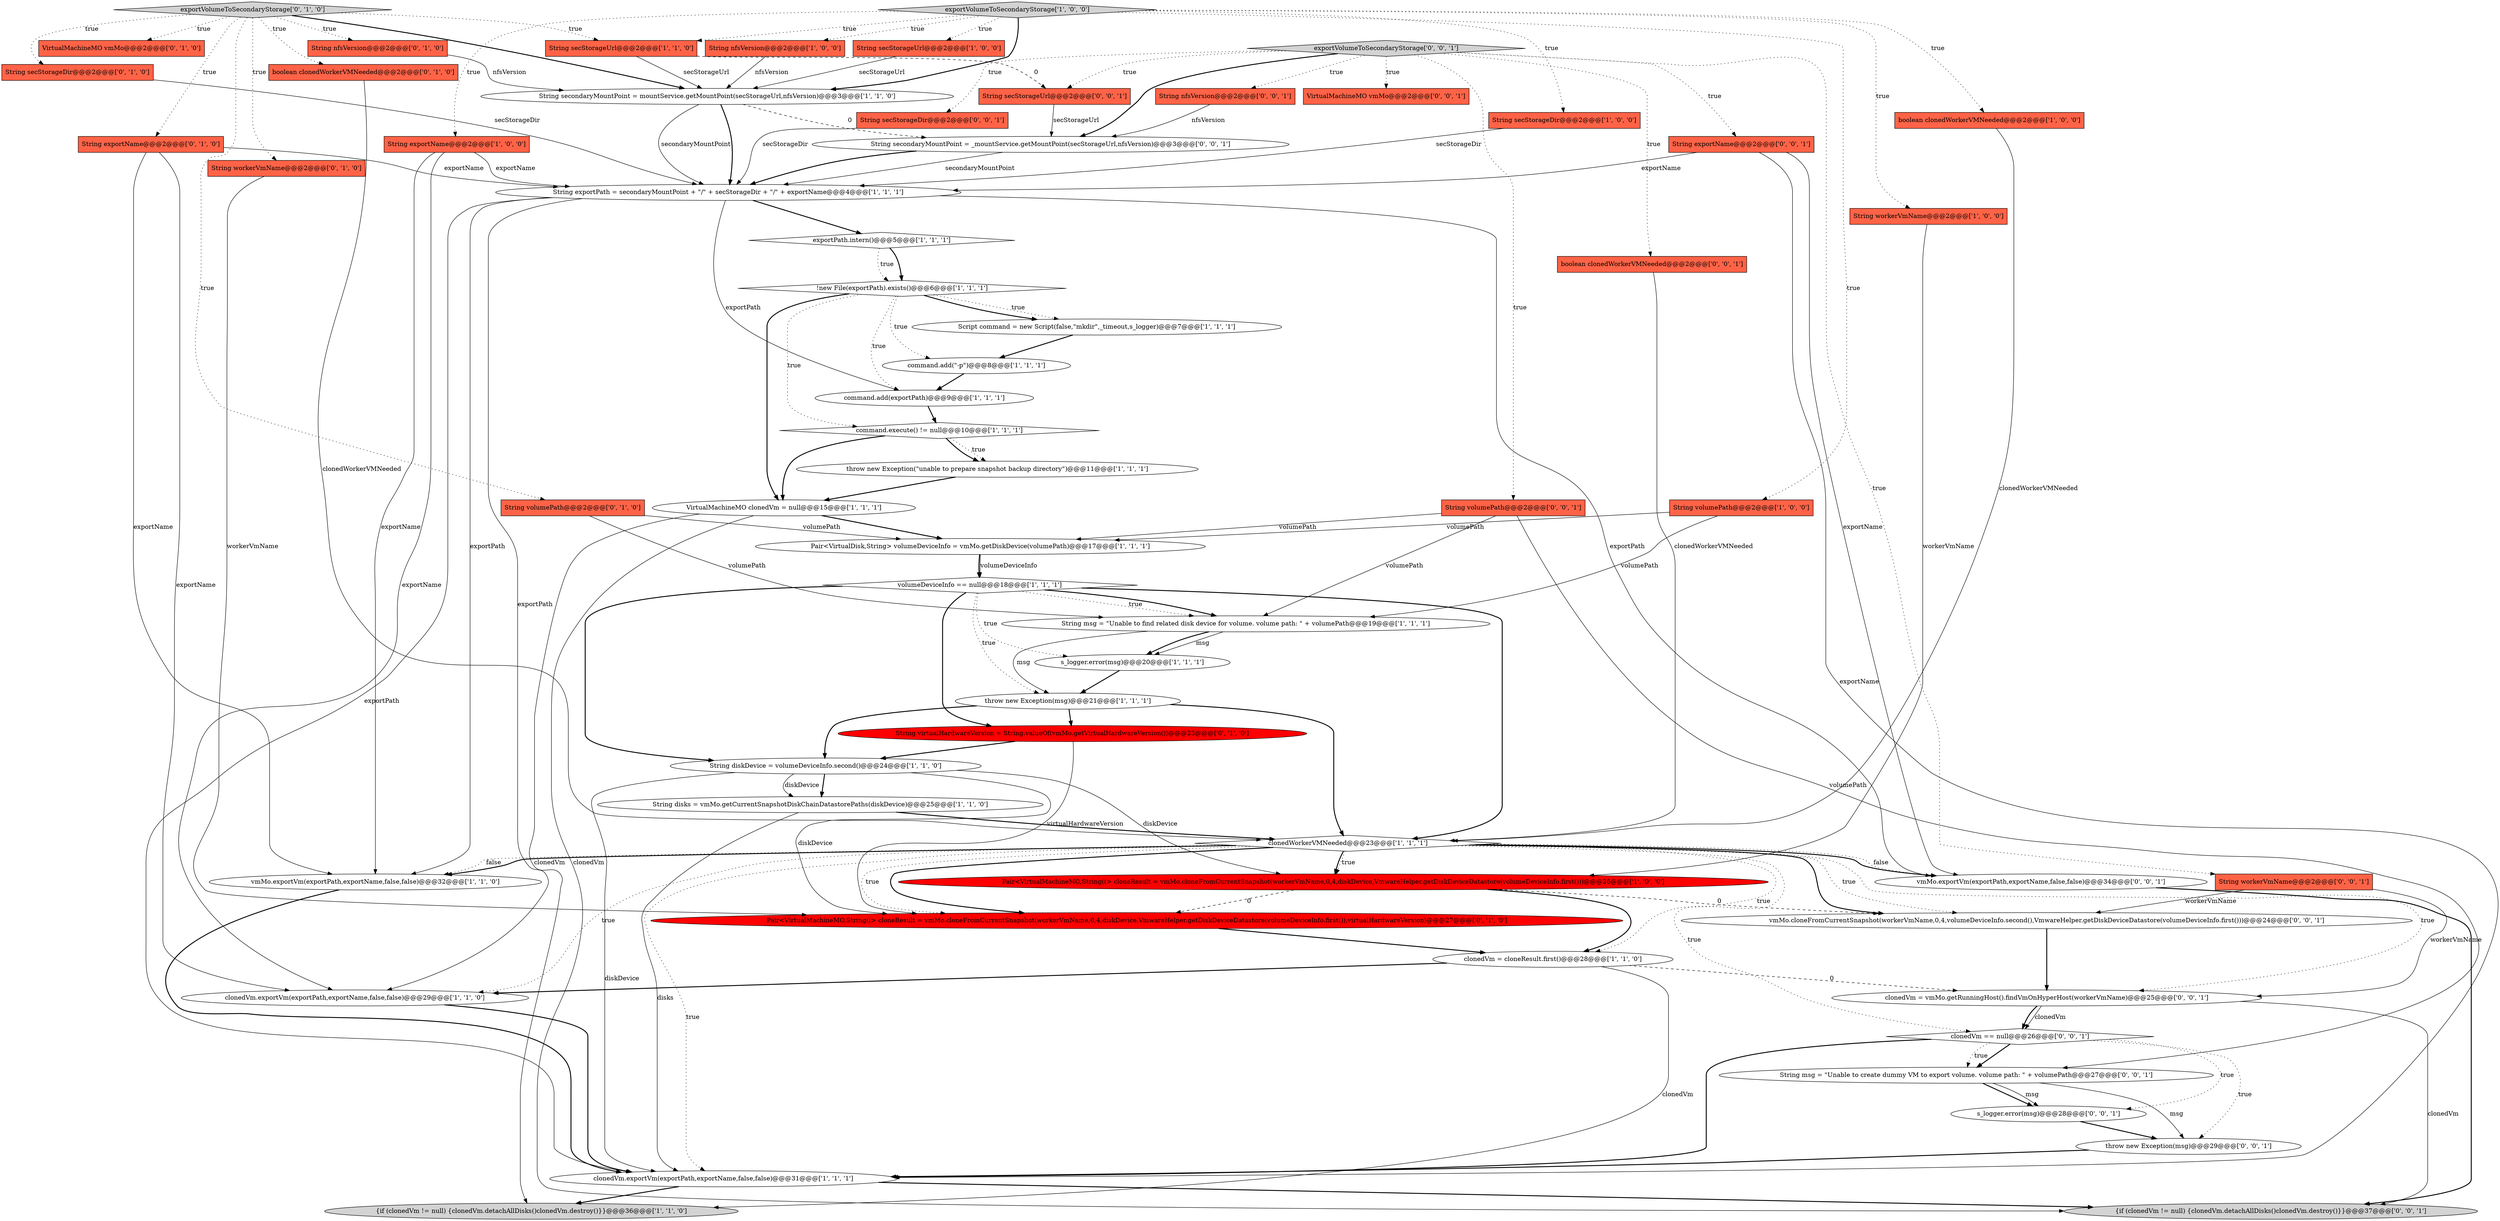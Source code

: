 digraph {
27 [style = filled, label = "clonedVm.exportVm(exportPath,exportName,false,false)@@@31@@@['1', '1', '1']", fillcolor = white, shape = ellipse image = "AAA0AAABBB1BBB"];
34 [style = filled, label = "boolean clonedWorkerVMNeeded@@@2@@@['0', '1', '0']", fillcolor = tomato, shape = box image = "AAA0AAABBB2BBB"];
44 [style = filled, label = "String workerVmName@@@2@@@['0', '0', '1']", fillcolor = tomato, shape = box image = "AAA0AAABBB3BBB"];
32 [style = filled, label = "command.add(\"-p\")@@@8@@@['1', '1', '1']", fillcolor = white, shape = ellipse image = "AAA0AAABBB1BBB"];
51 [style = filled, label = "throw new Exception(msg)@@@29@@@['0', '0', '1']", fillcolor = white, shape = ellipse image = "AAA0AAABBB3BBB"];
9 [style = filled, label = "throw new Exception(msg)@@@21@@@['1', '1', '1']", fillcolor = white, shape = ellipse image = "AAA0AAABBB1BBB"];
45 [style = filled, label = "String nfsVersion@@@2@@@['0', '0', '1']", fillcolor = tomato, shape = box image = "AAA0AAABBB3BBB"];
26 [style = filled, label = "command.execute() != null@@@10@@@['1', '1', '1']", fillcolor = white, shape = diamond image = "AAA0AAABBB1BBB"];
25 [style = filled, label = "clonedVm = cloneResult.first()@@@28@@@['1', '1', '0']", fillcolor = white, shape = ellipse image = "AAA0AAABBB1BBB"];
1 [style = filled, label = "String volumePath@@@2@@@['1', '0', '0']", fillcolor = tomato, shape = box image = "AAA0AAABBB1BBB"];
49 [style = filled, label = "String exportName@@@2@@@['0', '0', '1']", fillcolor = tomato, shape = box image = "AAA0AAABBB3BBB"];
19 [style = filled, label = "exportVolumeToSecondaryStorage['1', '0', '0']", fillcolor = lightgray, shape = diamond image = "AAA0AAABBB1BBB"];
24 [style = filled, label = "throw new Exception(\"unable to prepare snapshot backup directory\")@@@11@@@['1', '1', '1']", fillcolor = white, shape = ellipse image = "AAA0AAABBB1BBB"];
8 [style = filled, label = "exportPath.intern()@@@5@@@['1', '1', '1']", fillcolor = white, shape = diamond image = "AAA0AAABBB1BBB"];
54 [style = filled, label = "clonedVm = vmMo.getRunningHost().findVmOnHyperHost(workerVmName)@@@25@@@['0', '0', '1']", fillcolor = white, shape = ellipse image = "AAA0AAABBB3BBB"];
3 [style = filled, label = "String disks = vmMo.getCurrentSnapshotDiskChainDatastorePaths(diskDevice)@@@25@@@['1', '1', '0']", fillcolor = white, shape = ellipse image = "AAA0AAABBB1BBB"];
38 [style = filled, label = "Pair<VirtualMachineMO,String((> cloneResult = vmMo.cloneFromCurrentSnapshot(workerVmName,0,4,diskDevice,VmwareHelper.getDiskDeviceDatastore(volumeDeviceInfo.first()),virtualHardwareVersion)@@@27@@@['0', '1', '0']", fillcolor = red, shape = ellipse image = "AAA1AAABBB2BBB"];
2 [style = filled, label = "String secondaryMountPoint = mountService.getMountPoint(secStorageUrl,nfsVersion)@@@3@@@['1', '1', '0']", fillcolor = white, shape = ellipse image = "AAA0AAABBB1BBB"];
37 [style = filled, label = "String volumePath@@@2@@@['0', '1', '0']", fillcolor = tomato, shape = box image = "AAA0AAABBB2BBB"];
50 [style = filled, label = "vmMo.exportVm(exportPath,exportName,false,false)@@@34@@@['0', '0', '1']", fillcolor = white, shape = ellipse image = "AAA0AAABBB3BBB"];
48 [style = filled, label = "String msg = \"Unable to create dummy VM to export volume. volume path: \" + volumePath@@@27@@@['0', '0', '1']", fillcolor = white, shape = ellipse image = "AAA0AAABBB3BBB"];
41 [style = filled, label = "exportVolumeToSecondaryStorage['0', '1', '0']", fillcolor = lightgray, shape = diamond image = "AAA0AAABBB2BBB"];
7 [style = filled, label = "volumeDeviceInfo == null@@@18@@@['1', '1', '1']", fillcolor = white, shape = diamond image = "AAA0AAABBB1BBB"];
21 [style = filled, label = "String workerVmName@@@2@@@['1', '0', '0']", fillcolor = tomato, shape = box image = "AAA0AAABBB1BBB"];
11 [style = filled, label = "String secStorageDir@@@2@@@['1', '0', '0']", fillcolor = tomato, shape = box image = "AAA0AAABBB1BBB"];
12 [style = filled, label = "s_logger.error(msg)@@@20@@@['1', '1', '1']", fillcolor = white, shape = ellipse image = "AAA0AAABBB1BBB"];
40 [style = filled, label = "String virtualHardwareVersion = String.valueOf(vmMo.getVirtualHardwareVersion())@@@23@@@['0', '1', '0']", fillcolor = red, shape = ellipse image = "AAA1AAABBB2BBB"];
28 [style = filled, label = "boolean clonedWorkerVMNeeded@@@2@@@['1', '0', '0']", fillcolor = tomato, shape = box image = "AAA0AAABBB1BBB"];
43 [style = filled, label = "vmMo.cloneFromCurrentSnapshot(workerVmName,0,4,volumeDeviceInfo.second(),VmwareHelper.getDiskDeviceDatastore(volumeDeviceInfo.first()))@@@24@@@['0', '0', '1']", fillcolor = white, shape = ellipse image = "AAA0AAABBB3BBB"];
57 [style = filled, label = "String secStorageDir@@@2@@@['0', '0', '1']", fillcolor = tomato, shape = box image = "AAA0AAABBB3BBB"];
59 [style = filled, label = "String secondaryMountPoint = _mountService.getMountPoint(secStorageUrl,nfsVersion)@@@3@@@['0', '0', '1']", fillcolor = white, shape = ellipse image = "AAA0AAABBB3BBB"];
47 [style = filled, label = "VirtualMachineMO vmMo@@@2@@@['0', '0', '1']", fillcolor = tomato, shape = box image = "AAA0AAABBB3BBB"];
4 [style = filled, label = "String exportName@@@2@@@['1', '0', '0']", fillcolor = tomato, shape = box image = "AAA0AAABBB1BBB"];
14 [style = filled, label = "Pair<VirtualMachineMO,String((> cloneResult = vmMo.cloneFromCurrentSnapshot(workerVmName,0,4,diskDevice,VmwareHelper.getDiskDeviceDatastore(volumeDeviceInfo.first()))@@@26@@@['1', '0', '0']", fillcolor = red, shape = ellipse image = "AAA1AAABBB1BBB"];
17 [style = filled, label = "clonedVm.exportVm(exportPath,exportName,false,false)@@@29@@@['1', '1', '0']", fillcolor = white, shape = ellipse image = "AAA0AAABBB1BBB"];
5 [style = filled, label = "Script command = new Script(false,\"mkdir\",_timeout,s_logger)@@@7@@@['1', '1', '1']", fillcolor = white, shape = ellipse image = "AAA0AAABBB1BBB"];
29 [style = filled, label = "vmMo.exportVm(exportPath,exportName,false,false)@@@32@@@['1', '1', '0']", fillcolor = white, shape = ellipse image = "AAA0AAABBB1BBB"];
53 [style = filled, label = "exportVolumeToSecondaryStorage['0', '0', '1']", fillcolor = lightgray, shape = diamond image = "AAA0AAABBB3BBB"];
15 [style = filled, label = "String nfsVersion@@@2@@@['1', '0', '0']", fillcolor = tomato, shape = box image = "AAA0AAABBB1BBB"];
30 [style = filled, label = "String exportPath = secondaryMountPoint + \"/\" + secStorageDir + \"/\" + exportName@@@4@@@['1', '1', '1']", fillcolor = white, shape = ellipse image = "AAA0AAABBB1BBB"];
20 [style = filled, label = "VirtualMachineMO clonedVm = null@@@15@@@['1', '1', '1']", fillcolor = white, shape = ellipse image = "AAA0AAABBB1BBB"];
18 [style = filled, label = "{if (clonedVm != null) {clonedVm.detachAllDisks()clonedVm.destroy()}}@@@36@@@['1', '1', '0']", fillcolor = lightgray, shape = ellipse image = "AAA0AAABBB1BBB"];
58 [style = filled, label = "{if (clonedVm != null) {clonedVm.detachAllDisks()clonedVm.destroy()}}@@@37@@@['0', '0', '1']", fillcolor = lightgray, shape = ellipse image = "AAA0AAABBB3BBB"];
6 [style = filled, label = "String msg = \"Unable to find related disk device for volume. volume path: \" + volumePath@@@19@@@['1', '1', '1']", fillcolor = white, shape = ellipse image = "AAA0AAABBB1BBB"];
13 [style = filled, label = "String diskDevice = volumeDeviceInfo.second()@@@24@@@['1', '1', '0']", fillcolor = white, shape = ellipse image = "AAA0AAABBB1BBB"];
36 [style = filled, label = "VirtualMachineMO vmMo@@@2@@@['0', '1', '0']", fillcolor = tomato, shape = box image = "AAA0AAABBB2BBB"];
10 [style = filled, label = "Pair<VirtualDisk,String> volumeDeviceInfo = vmMo.getDiskDevice(volumePath)@@@17@@@['1', '1', '1']", fillcolor = white, shape = ellipse image = "AAA0AAABBB1BBB"];
55 [style = filled, label = "s_logger.error(msg)@@@28@@@['0', '0', '1']", fillcolor = white, shape = ellipse image = "AAA0AAABBB3BBB"];
33 [style = filled, label = "String exportName@@@2@@@['0', '1', '0']", fillcolor = tomato, shape = box image = "AAA0AAABBB2BBB"];
46 [style = filled, label = "clonedVm == null@@@26@@@['0', '0', '1']", fillcolor = white, shape = diamond image = "AAA0AAABBB3BBB"];
35 [style = filled, label = "String nfsVersion@@@2@@@['0', '1', '0']", fillcolor = tomato, shape = box image = "AAA0AAABBB2BBB"];
31 [style = filled, label = "String secStorageUrl@@@2@@@['1', '1', '0']", fillcolor = tomato, shape = box image = "AAA0AAABBB1BBB"];
16 [style = filled, label = "command.add(exportPath)@@@9@@@['1', '1', '1']", fillcolor = white, shape = ellipse image = "AAA0AAABBB1BBB"];
23 [style = filled, label = "String secStorageUrl@@@2@@@['1', '0', '0']", fillcolor = tomato, shape = box image = "AAA0AAABBB1BBB"];
42 [style = filled, label = "String secStorageDir@@@2@@@['0', '1', '0']", fillcolor = tomato, shape = box image = "AAA0AAABBB2BBB"];
56 [style = filled, label = "boolean clonedWorkerVMNeeded@@@2@@@['0', '0', '1']", fillcolor = tomato, shape = box image = "AAA0AAABBB3BBB"];
60 [style = filled, label = "String secStorageUrl@@@2@@@['0', '0', '1']", fillcolor = tomato, shape = box image = "AAA0AAABBB3BBB"];
0 [style = filled, label = "!new File(exportPath).exists()@@@6@@@['1', '1', '1']", fillcolor = white, shape = diamond image = "AAA0AAABBB1BBB"];
39 [style = filled, label = "String workerVmName@@@2@@@['0', '1', '0']", fillcolor = tomato, shape = box image = "AAA0AAABBB2BBB"];
52 [style = filled, label = "String volumePath@@@2@@@['0', '0', '1']", fillcolor = tomato, shape = box image = "AAA0AAABBB3BBB"];
22 [style = filled, label = "clonedWorkerVMNeeded@@@23@@@['1', '1', '1']", fillcolor = white, shape = diamond image = "AAA0AAABBB1BBB"];
46->55 [style = dotted, label="true"];
6->12 [style = solid, label="msg"];
14->25 [style = bold, label=""];
0->5 [style = dotted, label="true"];
54->46 [style = solid, label="clonedVm"];
30->29 [style = solid, label="exportPath"];
53->52 [style = dotted, label="true"];
39->38 [style = solid, label="workerVmName"];
55->51 [style = bold, label=""];
27->58 [style = bold, label=""];
15->2 [style = solid, label="nfsVersion"];
53->57 [style = dotted, label="true"];
12->9 [style = bold, label=""];
40->13 [style = bold, label=""];
46->48 [style = bold, label=""];
22->14 [style = dotted, label="true"];
4->17 [style = solid, label="exportName"];
22->50 [style = dotted, label="false"];
41->36 [style = dotted, label="true"];
8->0 [style = bold, label=""];
13->38 [style = solid, label="diskDevice"];
22->38 [style = dotted, label="true"];
53->47 [style = dotted, label="true"];
19->11 [style = dotted, label="true"];
44->54 [style = solid, label="workerVmName"];
26->24 [style = dotted, label="true"];
46->48 [style = dotted, label="true"];
8->0 [style = dotted, label="true"];
56->22 [style = solid, label="clonedWorkerVMNeeded"];
21->14 [style = solid, label="workerVmName"];
41->42 [style = dotted, label="true"];
41->33 [style = dotted, label="true"];
30->8 [style = bold, label=""];
17->27 [style = bold, label=""];
1->10 [style = solid, label="volumePath"];
33->17 [style = solid, label="exportName"];
22->54 [style = dotted, label="true"];
53->60 [style = dotted, label="true"];
52->10 [style = solid, label="volumePath"];
9->40 [style = bold, label=""];
53->49 [style = dotted, label="true"];
7->6 [style = dotted, label="true"];
22->46 [style = dotted, label="true"];
6->9 [style = solid, label="msg"];
3->27 [style = solid, label="disks"];
22->29 [style = dotted, label="false"];
30->50 [style = solid, label="exportPath"];
11->30 [style = solid, label="secStorageDir"];
54->46 [style = bold, label=""];
13->14 [style = solid, label="diskDevice"];
28->22 [style = solid, label="clonedWorkerVMNeeded"];
22->43 [style = bold, label=""];
45->59 [style = solid, label="nfsVersion"];
22->50 [style = bold, label=""];
16->26 [style = bold, label=""];
22->43 [style = dotted, label="true"];
19->21 [style = dotted, label="true"];
4->30 [style = solid, label="exportName"];
19->2 [style = bold, label=""];
26->24 [style = bold, label=""];
41->2 [style = bold, label=""];
10->7 [style = bold, label=""];
35->2 [style = solid, label="nfsVersion"];
7->12 [style = dotted, label="true"];
24->20 [style = bold, label=""];
29->27 [style = bold, label=""];
22->38 [style = bold, label=""];
31->2 [style = solid, label="secStorageUrl"];
19->4 [style = dotted, label="true"];
48->55 [style = bold, label=""];
7->6 [style = bold, label=""];
38->25 [style = bold, label=""];
51->27 [style = bold, label=""];
2->59 [style = dashed, label="0"];
0->20 [style = bold, label=""];
40->38 [style = solid, label="virtualHardwareVersion"];
22->14 [style = bold, label=""];
0->26 [style = dotted, label="true"];
33->29 [style = solid, label="exportName"];
26->20 [style = bold, label=""];
52->48 [style = solid, label="volumePath"];
52->6 [style = solid, label="volumePath"];
25->18 [style = solid, label="clonedVm"];
9->22 [style = bold, label=""];
19->1 [style = dotted, label="true"];
27->18 [style = bold, label=""];
48->51 [style = solid, label="msg"];
50->58 [style = bold, label=""];
41->35 [style = dotted, label="true"];
22->25 [style = dotted, label="true"];
22->29 [style = bold, label=""];
30->16 [style = solid, label="exportPath"];
53->45 [style = dotted, label="true"];
41->37 [style = dotted, label="true"];
32->16 [style = bold, label=""];
19->15 [style = dotted, label="true"];
59->30 [style = solid, label="secondaryMountPoint"];
25->17 [style = bold, label=""];
34->22 [style = solid, label="clonedWorkerVMNeeded"];
5->32 [style = bold, label=""];
7->22 [style = bold, label=""];
41->34 [style = dotted, label="true"];
19->28 [style = dotted, label="true"];
13->27 [style = solid, label="diskDevice"];
46->51 [style = dotted, label="true"];
33->30 [style = solid, label="exportName"];
30->17 [style = solid, label="exportPath"];
53->56 [style = dotted, label="true"];
53->44 [style = dotted, label="true"];
22->27 [style = dotted, label="true"];
37->6 [style = solid, label="volumePath"];
14->38 [style = dashed, label="0"];
31->60 [style = dashed, label="0"];
49->27 [style = solid, label="exportName"];
42->30 [style = solid, label="secStorageDir"];
0->16 [style = dotted, label="true"];
0->32 [style = dotted, label="true"];
43->54 [style = bold, label=""];
7->40 [style = bold, label=""];
19->31 [style = dotted, label="true"];
0->5 [style = bold, label=""];
48->55 [style = solid, label="msg"];
6->12 [style = bold, label=""];
7->13 [style = bold, label=""];
54->58 [style = solid, label="clonedVm"];
41->31 [style = dotted, label="true"];
25->54 [style = dashed, label="0"];
49->50 [style = solid, label="exportName"];
23->2 [style = solid, label="secStorageUrl"];
2->30 [style = solid, label="secondaryMountPoint"];
19->23 [style = dotted, label="true"];
10->7 [style = solid, label="volumeDeviceInfo"];
41->39 [style = dotted, label="true"];
7->9 [style = dotted, label="true"];
3->22 [style = bold, label=""];
13->3 [style = solid, label="diskDevice"];
20->10 [style = bold, label=""];
1->6 [style = solid, label="volumePath"];
14->43 [style = dashed, label="0"];
4->29 [style = solid, label="exportName"];
13->3 [style = bold, label=""];
53->59 [style = bold, label=""];
20->18 [style = solid, label="clonedVm"];
37->10 [style = solid, label="volumePath"];
30->27 [style = solid, label="exportPath"];
46->27 [style = bold, label=""];
60->59 [style = solid, label="secStorageUrl"];
59->30 [style = bold, label=""];
44->43 [style = solid, label="workerVmName"];
22->17 [style = dotted, label="true"];
57->30 [style = solid, label="secStorageDir"];
2->30 [style = bold, label=""];
20->58 [style = solid, label="clonedVm"];
49->30 [style = solid, label="exportName"];
9->13 [style = bold, label=""];
}
